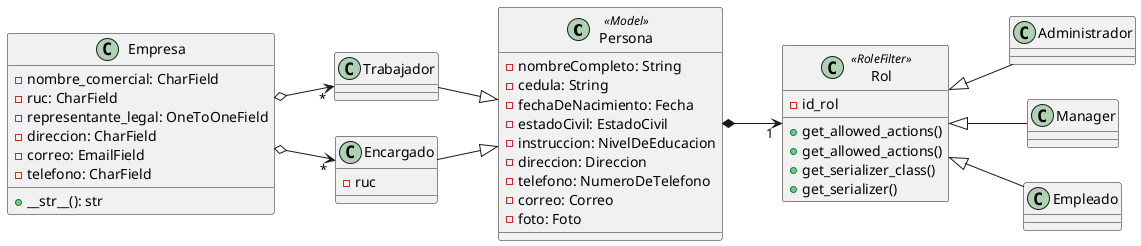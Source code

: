 @startuml Roles

left to right direction

class Persona <<Model>> {
    - nombreCompleto: String
    - cedula: String
    - fechaDeNacimiento: Fecha
    - estadoCivil: EstadoCivil
    - instruccion: NivelDeEducacion
    - direccion: Direccion
    - telefono: NumeroDeTelefono
    - correo: Correo
    - foto: Foto
}

class Rol <<RoleFilter>>{
    - id_rol
    + get_allowed_actions()
    + get_allowed_actions()
    + get_serializer_class()
    + get_serializer()
}

Administrador -up-|> Rol
Manager -up-|> Rol
Empleado -up-|> Rol

Persona *--> "1" Rol

class Trabajador {

}

class Encargado {
    - ruc
}

Trabajador --|> Persona
Encargado --|> Persona

class Empresa {
    - nombre_comercial: CharField
    - ruc: CharField
    - representante_legal: OneToOneField
    - direccion: CharField
    - correo: EmailField
    - telefono: CharField
    + __str__(): str
}

Empresa o--> "*" Encargado
Empresa o--> "*" Trabajador

@enduml
